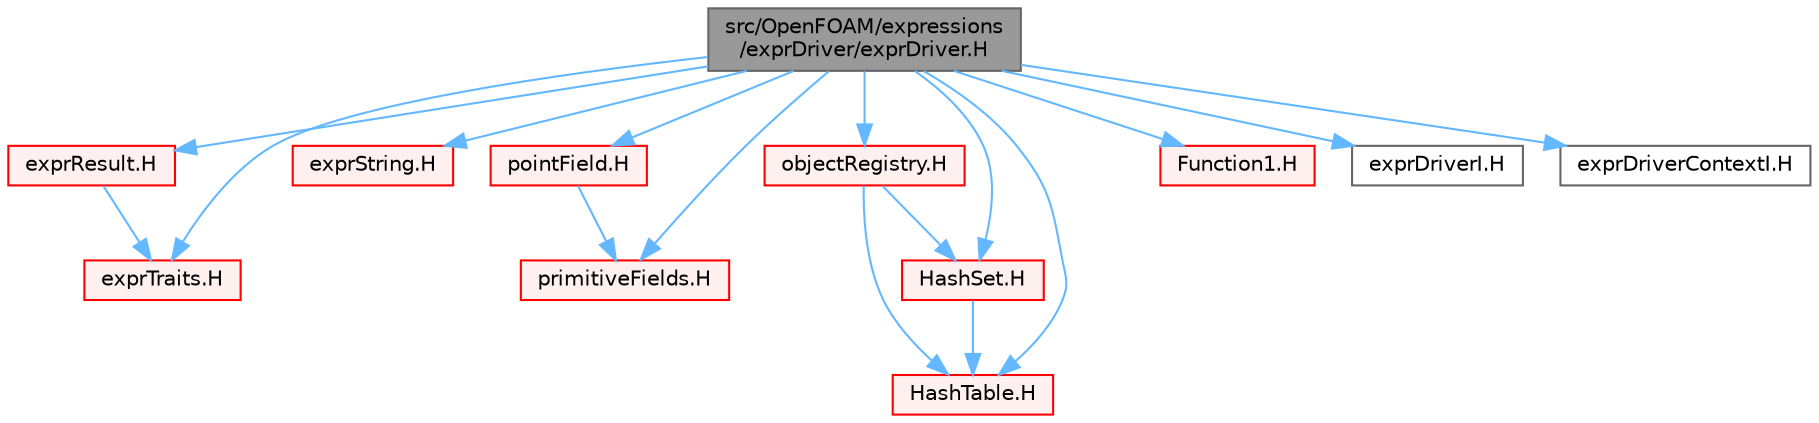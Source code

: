 digraph "src/OpenFOAM/expressions/exprDriver/exprDriver.H"
{
 // LATEX_PDF_SIZE
  bgcolor="transparent";
  edge [fontname=Helvetica,fontsize=10,labelfontname=Helvetica,labelfontsize=10];
  node [fontname=Helvetica,fontsize=10,shape=box,height=0.2,width=0.4];
  Node1 [id="Node000001",label="src/OpenFOAM/expressions\l/exprDriver/exprDriver.H",height=0.2,width=0.4,color="gray40", fillcolor="grey60", style="filled", fontcolor="black",tooltip=" "];
  Node1 -> Node2 [id="edge1_Node000001_Node000002",color="steelblue1",style="solid",tooltip=" "];
  Node2 [id="Node000002",label="exprResult.H",height=0.2,width=0.4,color="red", fillcolor="#FFF0F0", style="filled",URL="$exprResult_8H.html",tooltip=" "];
  Node2 -> Node3 [id="edge2_Node000002_Node000003",color="steelblue1",style="solid",tooltip=" "];
  Node3 [id="Node000003",label="exprTraits.H",height=0.2,width=0.4,color="red", fillcolor="#FFF0F0", style="filled",URL="$exprTraits_8H.html",tooltip=" "];
  Node1 -> Node207 [id="edge3_Node000001_Node000207",color="steelblue1",style="solid",tooltip=" "];
  Node207 [id="Node000207",label="exprString.H",height=0.2,width=0.4,color="red", fillcolor="#FFF0F0", style="filled",URL="$exprString_8H.html",tooltip=" "];
  Node1 -> Node3 [id="edge4_Node000001_Node000003",color="steelblue1",style="solid",tooltip=" "];
  Node1 -> Node220 [id="edge5_Node000001_Node000220",color="steelblue1",style="solid",tooltip=" "];
  Node220 [id="Node000220",label="pointField.H",height=0.2,width=0.4,color="red", fillcolor="#FFF0F0", style="filled",URL="$pointField_8H.html",tooltip=" "];
  Node220 -> Node222 [id="edge6_Node000220_Node000222",color="steelblue1",style="solid",tooltip=" "];
  Node222 [id="Node000222",label="primitiveFields.H",height=0.2,width=0.4,color="red", fillcolor="#FFF0F0", style="filled",URL="$primitiveFields_8H.html",tooltip="Specialisations of Field<T> for scalar, vector and tensor."];
  Node1 -> Node222 [id="edge7_Node000001_Node000222",color="steelblue1",style="solid",tooltip=" "];
  Node1 -> Node235 [id="edge8_Node000001_Node000235",color="steelblue1",style="solid",tooltip=" "];
  Node235 [id="Node000235",label="objectRegistry.H",height=0.2,width=0.4,color="red", fillcolor="#FFF0F0", style="filled",URL="$objectRegistry_8H.html",tooltip=" "];
  Node235 -> Node146 [id="edge9_Node000235_Node000146",color="steelblue1",style="solid",tooltip=" "];
  Node146 [id="Node000146",label="HashTable.H",height=0.2,width=0.4,color="red", fillcolor="#FFF0F0", style="filled",URL="$HashTable_8H.html",tooltip=" "];
  Node235 -> Node170 [id="edge10_Node000235_Node000170",color="steelblue1",style="solid",tooltip=" "];
  Node170 [id="Node000170",label="HashSet.H",height=0.2,width=0.4,color="red", fillcolor="#FFF0F0", style="filled",URL="$HashSet_8H.html",tooltip=" "];
  Node170 -> Node146 [id="edge11_Node000170_Node000146",color="steelblue1",style="solid",tooltip=" "];
  Node1 -> Node146 [id="edge12_Node000001_Node000146",color="steelblue1",style="solid",tooltip=" "];
  Node1 -> Node170 [id="edge13_Node000001_Node000170",color="steelblue1",style="solid",tooltip=" "];
  Node1 -> Node247 [id="edge14_Node000001_Node000247",color="steelblue1",style="solid",tooltip=" "];
  Node247 [id="Node000247",label="Function1.H",height=0.2,width=0.4,color="red", fillcolor="#FFF0F0", style="filled",URL="$Function1_8H.html",tooltip=" "];
  Node1 -> Node251 [id="edge15_Node000001_Node000251",color="steelblue1",style="solid",tooltip=" "];
  Node251 [id="Node000251",label="exprDriverI.H",height=0.2,width=0.4,color="grey40", fillcolor="white", style="filled",URL="$exprDriverI_8H.html",tooltip=" "];
  Node1 -> Node252 [id="edge16_Node000001_Node000252",color="steelblue1",style="solid",tooltip=" "];
  Node252 [id="Node000252",label="exprDriverContextI.H",height=0.2,width=0.4,color="grey40", fillcolor="white", style="filled",URL="$exprDriverContextI_8H.html",tooltip=" "];
}

